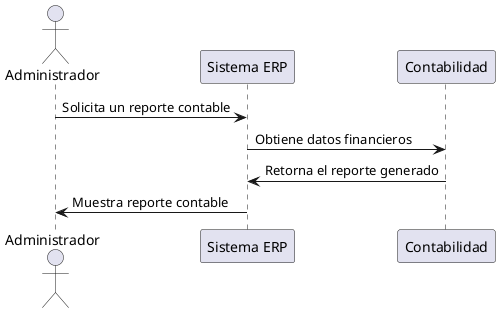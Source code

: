 @startuml
actor Administrador
participant "Sistema ERP" as ERP
participant "Contabilidad" as Contabilidad

Administrador -> ERP : Solicita un reporte contable
ERP -> Contabilidad : Obtiene datos financieros
Contabilidad -> ERP : Retorna el reporte generado
ERP -> Administrador : Muestra reporte contable
@enduml
